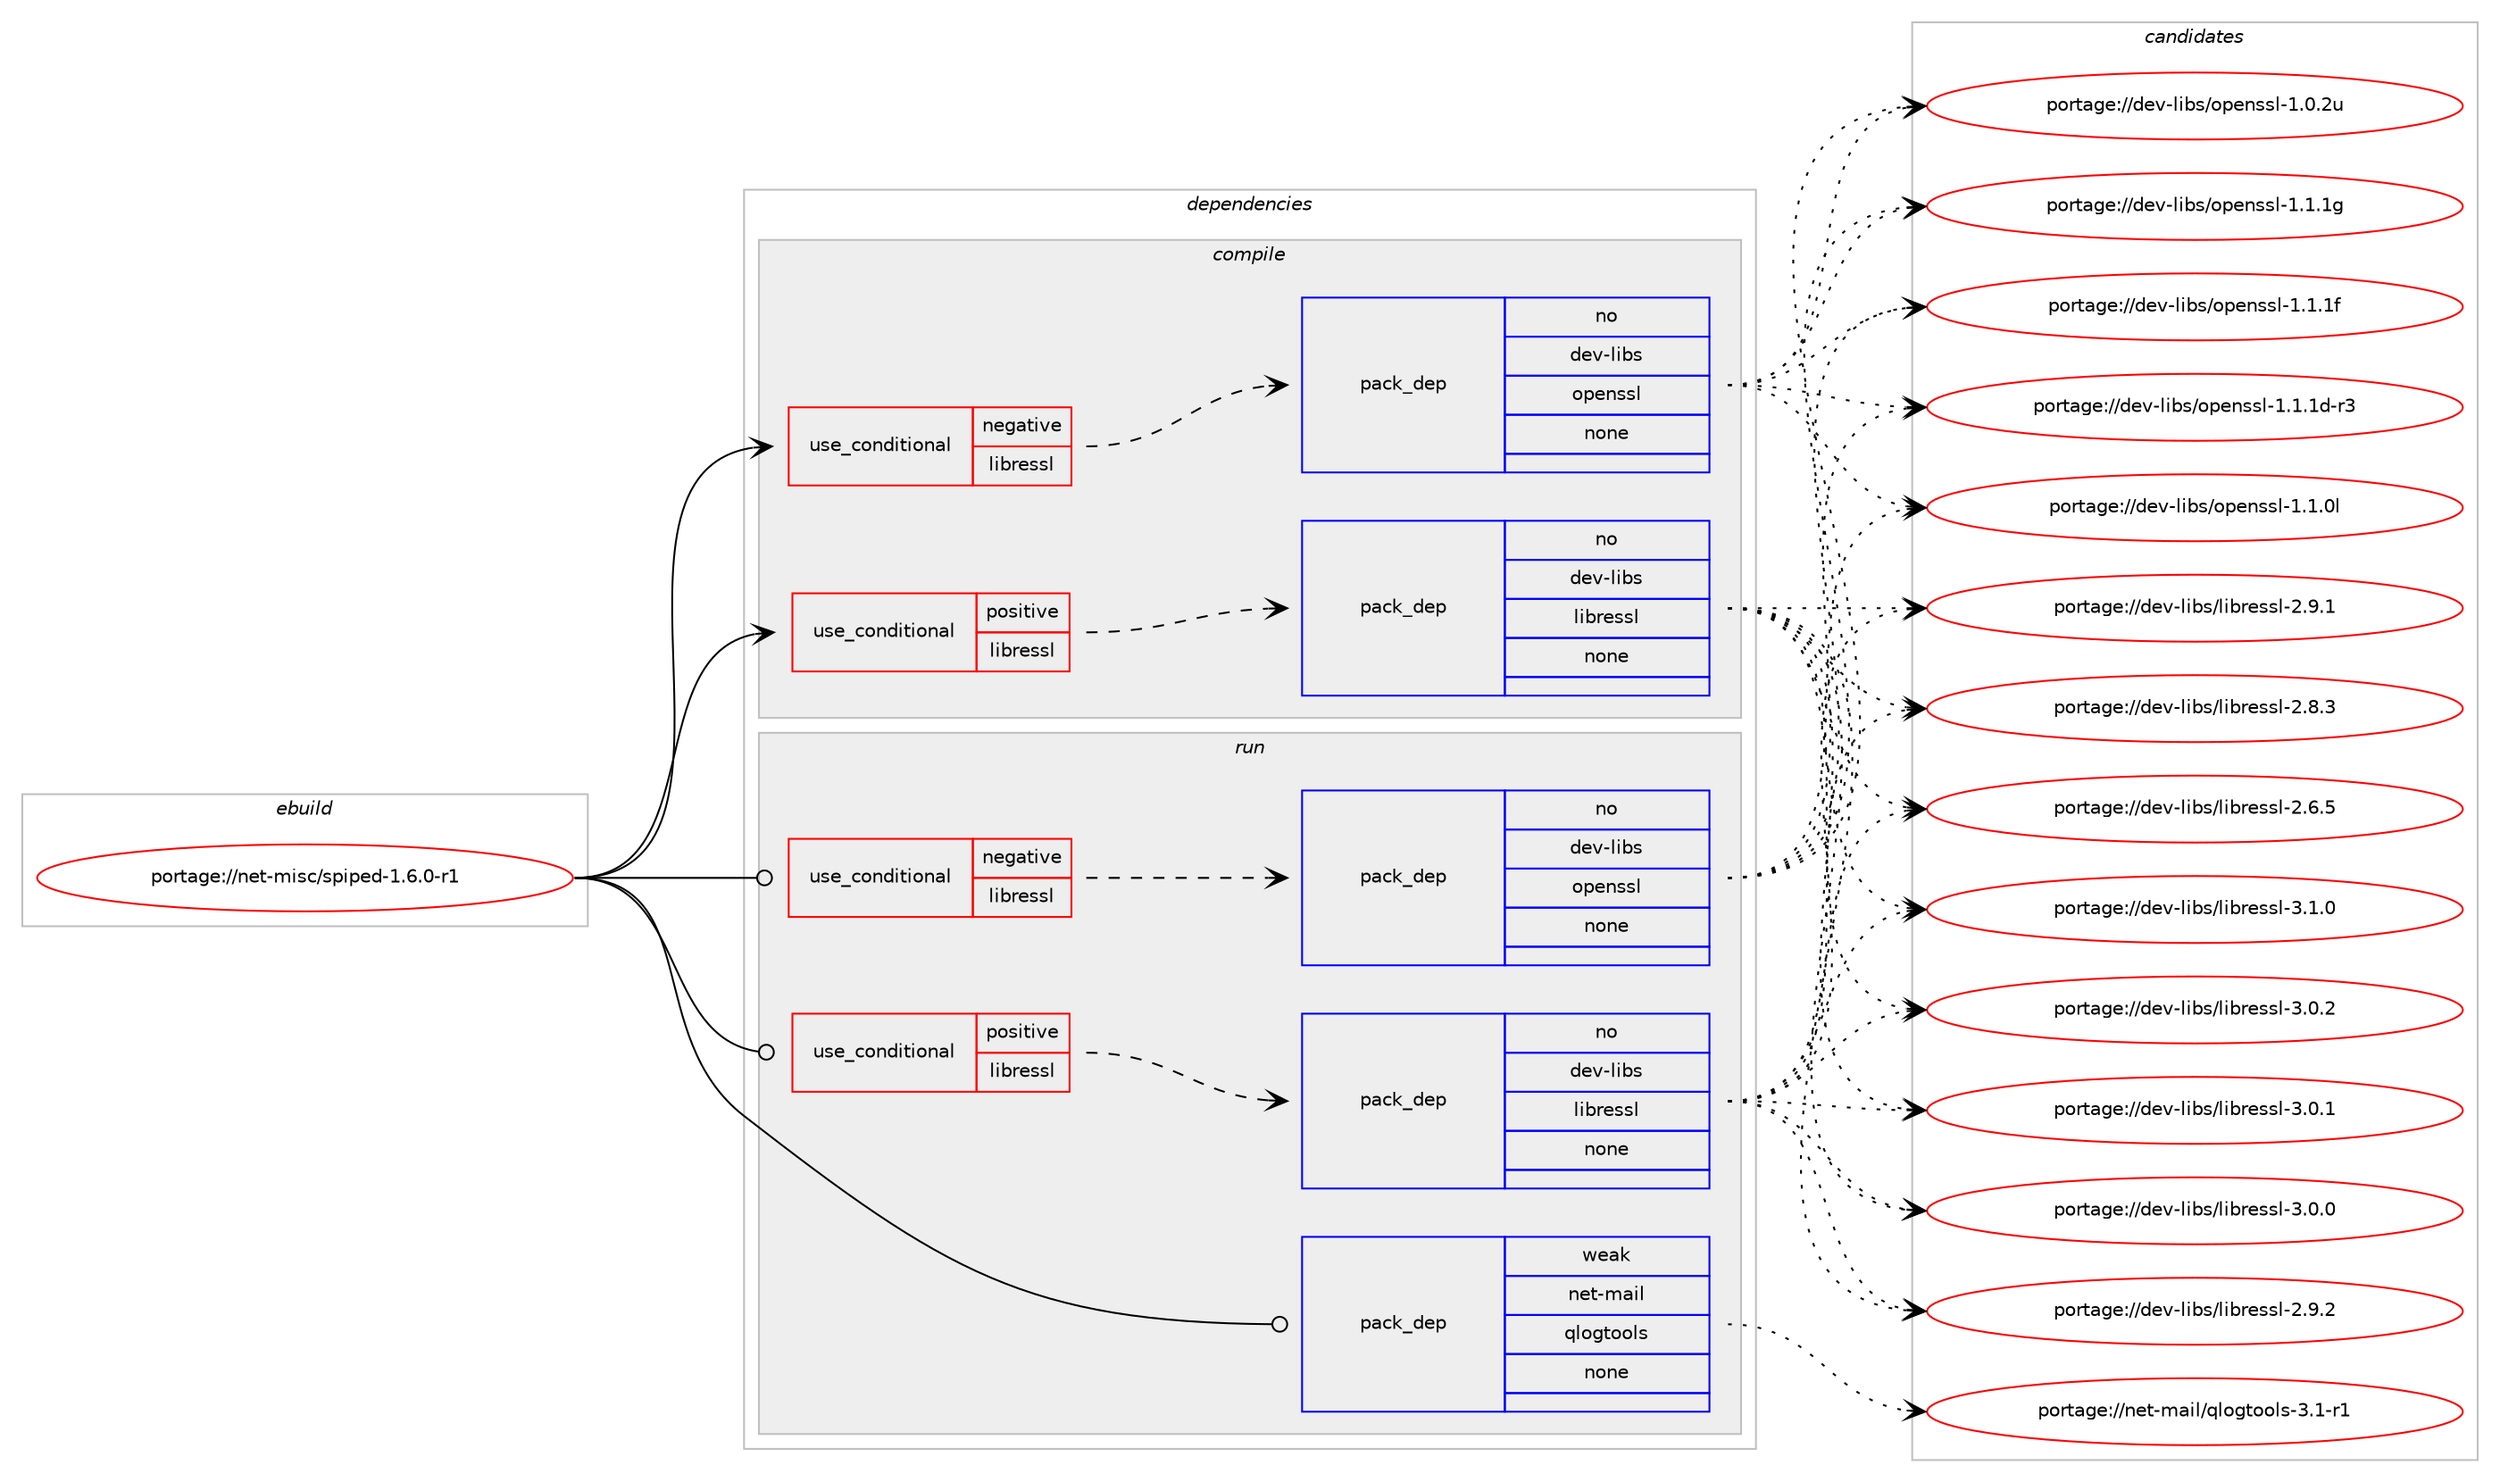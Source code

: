 digraph prolog {

# *************
# Graph options
# *************

newrank=true;
concentrate=true;
compound=true;
graph [rankdir=LR,fontname=Helvetica,fontsize=10,ranksep=1.5];#, ranksep=2.5, nodesep=0.2];
edge  [arrowhead=vee];
node  [fontname=Helvetica,fontsize=10];

# **********
# The ebuild
# **********

subgraph cluster_leftcol {
color=gray;
rank=same;
label=<<i>ebuild</i>>;
id [label="portage://net-misc/spiped-1.6.0-r1", color=red, width=4, href="../net-misc/spiped-1.6.0-r1.svg"];
}

# ****************
# The dependencies
# ****************

subgraph cluster_midcol {
color=gray;
label=<<i>dependencies</i>>;
subgraph cluster_compile {
fillcolor="#eeeeee";
style=filled;
label=<<i>compile</i>>;
subgraph cond1046 {
dependency7616 [label=<<TABLE BORDER="0" CELLBORDER="1" CELLSPACING="0" CELLPADDING="4"><TR><TD ROWSPAN="3" CELLPADDING="10">use_conditional</TD></TR><TR><TD>negative</TD></TR><TR><TD>libressl</TD></TR></TABLE>>, shape=none, color=red];
subgraph pack6477 {
dependency7617 [label=<<TABLE BORDER="0" CELLBORDER="1" CELLSPACING="0" CELLPADDING="4" WIDTH="220"><TR><TD ROWSPAN="6" CELLPADDING="30">pack_dep</TD></TR><TR><TD WIDTH="110">no</TD></TR><TR><TD>dev-libs</TD></TR><TR><TD>openssl</TD></TR><TR><TD>none</TD></TR><TR><TD></TD></TR></TABLE>>, shape=none, color=blue];
}
dependency7616:e -> dependency7617:w [weight=20,style="dashed",arrowhead="vee"];
}
id:e -> dependency7616:w [weight=20,style="solid",arrowhead="vee"];
subgraph cond1047 {
dependency7618 [label=<<TABLE BORDER="0" CELLBORDER="1" CELLSPACING="0" CELLPADDING="4"><TR><TD ROWSPAN="3" CELLPADDING="10">use_conditional</TD></TR><TR><TD>positive</TD></TR><TR><TD>libressl</TD></TR></TABLE>>, shape=none, color=red];
subgraph pack6478 {
dependency7619 [label=<<TABLE BORDER="0" CELLBORDER="1" CELLSPACING="0" CELLPADDING="4" WIDTH="220"><TR><TD ROWSPAN="6" CELLPADDING="30">pack_dep</TD></TR><TR><TD WIDTH="110">no</TD></TR><TR><TD>dev-libs</TD></TR><TR><TD>libressl</TD></TR><TR><TD>none</TD></TR><TR><TD></TD></TR></TABLE>>, shape=none, color=blue];
}
dependency7618:e -> dependency7619:w [weight=20,style="dashed",arrowhead="vee"];
}
id:e -> dependency7618:w [weight=20,style="solid",arrowhead="vee"];
}
subgraph cluster_compileandrun {
fillcolor="#eeeeee";
style=filled;
label=<<i>compile and run</i>>;
}
subgraph cluster_run {
fillcolor="#eeeeee";
style=filled;
label=<<i>run</i>>;
subgraph cond1048 {
dependency7620 [label=<<TABLE BORDER="0" CELLBORDER="1" CELLSPACING="0" CELLPADDING="4"><TR><TD ROWSPAN="3" CELLPADDING="10">use_conditional</TD></TR><TR><TD>negative</TD></TR><TR><TD>libressl</TD></TR></TABLE>>, shape=none, color=red];
subgraph pack6479 {
dependency7621 [label=<<TABLE BORDER="0" CELLBORDER="1" CELLSPACING="0" CELLPADDING="4" WIDTH="220"><TR><TD ROWSPAN="6" CELLPADDING="30">pack_dep</TD></TR><TR><TD WIDTH="110">no</TD></TR><TR><TD>dev-libs</TD></TR><TR><TD>openssl</TD></TR><TR><TD>none</TD></TR><TR><TD></TD></TR></TABLE>>, shape=none, color=blue];
}
dependency7620:e -> dependency7621:w [weight=20,style="dashed",arrowhead="vee"];
}
id:e -> dependency7620:w [weight=20,style="solid",arrowhead="odot"];
subgraph cond1049 {
dependency7622 [label=<<TABLE BORDER="0" CELLBORDER="1" CELLSPACING="0" CELLPADDING="4"><TR><TD ROWSPAN="3" CELLPADDING="10">use_conditional</TD></TR><TR><TD>positive</TD></TR><TR><TD>libressl</TD></TR></TABLE>>, shape=none, color=red];
subgraph pack6480 {
dependency7623 [label=<<TABLE BORDER="0" CELLBORDER="1" CELLSPACING="0" CELLPADDING="4" WIDTH="220"><TR><TD ROWSPAN="6" CELLPADDING="30">pack_dep</TD></TR><TR><TD WIDTH="110">no</TD></TR><TR><TD>dev-libs</TD></TR><TR><TD>libressl</TD></TR><TR><TD>none</TD></TR><TR><TD></TD></TR></TABLE>>, shape=none, color=blue];
}
dependency7622:e -> dependency7623:w [weight=20,style="dashed",arrowhead="vee"];
}
id:e -> dependency7622:w [weight=20,style="solid",arrowhead="odot"];
subgraph pack6481 {
dependency7624 [label=<<TABLE BORDER="0" CELLBORDER="1" CELLSPACING="0" CELLPADDING="4" WIDTH="220"><TR><TD ROWSPAN="6" CELLPADDING="30">pack_dep</TD></TR><TR><TD WIDTH="110">weak</TD></TR><TR><TD>net-mail</TD></TR><TR><TD>qlogtools</TD></TR><TR><TD>none</TD></TR><TR><TD></TD></TR></TABLE>>, shape=none, color=blue];
}
id:e -> dependency7624:w [weight=20,style="solid",arrowhead="odot"];
}
}

# **************
# The candidates
# **************

subgraph cluster_choices {
rank=same;
color=gray;
label=<<i>candidates</i>>;

subgraph choice6477 {
color=black;
nodesep=1;
choice100101118451081059811547111112101110115115108454946494649103 [label="portage://dev-libs/openssl-1.1.1g", color=red, width=4,href="../dev-libs/openssl-1.1.1g.svg"];
choice100101118451081059811547111112101110115115108454946494649102 [label="portage://dev-libs/openssl-1.1.1f", color=red, width=4,href="../dev-libs/openssl-1.1.1f.svg"];
choice1001011184510810598115471111121011101151151084549464946491004511451 [label="portage://dev-libs/openssl-1.1.1d-r3", color=red, width=4,href="../dev-libs/openssl-1.1.1d-r3.svg"];
choice100101118451081059811547111112101110115115108454946494648108 [label="portage://dev-libs/openssl-1.1.0l", color=red, width=4,href="../dev-libs/openssl-1.1.0l.svg"];
choice100101118451081059811547111112101110115115108454946484650117 [label="portage://dev-libs/openssl-1.0.2u", color=red, width=4,href="../dev-libs/openssl-1.0.2u.svg"];
dependency7617:e -> choice100101118451081059811547111112101110115115108454946494649103:w [style=dotted,weight="100"];
dependency7617:e -> choice100101118451081059811547111112101110115115108454946494649102:w [style=dotted,weight="100"];
dependency7617:e -> choice1001011184510810598115471111121011101151151084549464946491004511451:w [style=dotted,weight="100"];
dependency7617:e -> choice100101118451081059811547111112101110115115108454946494648108:w [style=dotted,weight="100"];
dependency7617:e -> choice100101118451081059811547111112101110115115108454946484650117:w [style=dotted,weight="100"];
}
subgraph choice6478 {
color=black;
nodesep=1;
choice10010111845108105981154710810598114101115115108455146494648 [label="portage://dev-libs/libressl-3.1.0", color=red, width=4,href="../dev-libs/libressl-3.1.0.svg"];
choice10010111845108105981154710810598114101115115108455146484650 [label="portage://dev-libs/libressl-3.0.2", color=red, width=4,href="../dev-libs/libressl-3.0.2.svg"];
choice10010111845108105981154710810598114101115115108455146484649 [label="portage://dev-libs/libressl-3.0.1", color=red, width=4,href="../dev-libs/libressl-3.0.1.svg"];
choice10010111845108105981154710810598114101115115108455146484648 [label="portage://dev-libs/libressl-3.0.0", color=red, width=4,href="../dev-libs/libressl-3.0.0.svg"];
choice10010111845108105981154710810598114101115115108455046574650 [label="portage://dev-libs/libressl-2.9.2", color=red, width=4,href="../dev-libs/libressl-2.9.2.svg"];
choice10010111845108105981154710810598114101115115108455046574649 [label="portage://dev-libs/libressl-2.9.1", color=red, width=4,href="../dev-libs/libressl-2.9.1.svg"];
choice10010111845108105981154710810598114101115115108455046564651 [label="portage://dev-libs/libressl-2.8.3", color=red, width=4,href="../dev-libs/libressl-2.8.3.svg"];
choice10010111845108105981154710810598114101115115108455046544653 [label="portage://dev-libs/libressl-2.6.5", color=red, width=4,href="../dev-libs/libressl-2.6.5.svg"];
dependency7619:e -> choice10010111845108105981154710810598114101115115108455146494648:w [style=dotted,weight="100"];
dependency7619:e -> choice10010111845108105981154710810598114101115115108455146484650:w [style=dotted,weight="100"];
dependency7619:e -> choice10010111845108105981154710810598114101115115108455146484649:w [style=dotted,weight="100"];
dependency7619:e -> choice10010111845108105981154710810598114101115115108455146484648:w [style=dotted,weight="100"];
dependency7619:e -> choice10010111845108105981154710810598114101115115108455046574650:w [style=dotted,weight="100"];
dependency7619:e -> choice10010111845108105981154710810598114101115115108455046574649:w [style=dotted,weight="100"];
dependency7619:e -> choice10010111845108105981154710810598114101115115108455046564651:w [style=dotted,weight="100"];
dependency7619:e -> choice10010111845108105981154710810598114101115115108455046544653:w [style=dotted,weight="100"];
}
subgraph choice6479 {
color=black;
nodesep=1;
choice100101118451081059811547111112101110115115108454946494649103 [label="portage://dev-libs/openssl-1.1.1g", color=red, width=4,href="../dev-libs/openssl-1.1.1g.svg"];
choice100101118451081059811547111112101110115115108454946494649102 [label="portage://dev-libs/openssl-1.1.1f", color=red, width=4,href="../dev-libs/openssl-1.1.1f.svg"];
choice1001011184510810598115471111121011101151151084549464946491004511451 [label="portage://dev-libs/openssl-1.1.1d-r3", color=red, width=4,href="../dev-libs/openssl-1.1.1d-r3.svg"];
choice100101118451081059811547111112101110115115108454946494648108 [label="portage://dev-libs/openssl-1.1.0l", color=red, width=4,href="../dev-libs/openssl-1.1.0l.svg"];
choice100101118451081059811547111112101110115115108454946484650117 [label="portage://dev-libs/openssl-1.0.2u", color=red, width=4,href="../dev-libs/openssl-1.0.2u.svg"];
dependency7621:e -> choice100101118451081059811547111112101110115115108454946494649103:w [style=dotted,weight="100"];
dependency7621:e -> choice100101118451081059811547111112101110115115108454946494649102:w [style=dotted,weight="100"];
dependency7621:e -> choice1001011184510810598115471111121011101151151084549464946491004511451:w [style=dotted,weight="100"];
dependency7621:e -> choice100101118451081059811547111112101110115115108454946494648108:w [style=dotted,weight="100"];
dependency7621:e -> choice100101118451081059811547111112101110115115108454946484650117:w [style=dotted,weight="100"];
}
subgraph choice6480 {
color=black;
nodesep=1;
choice10010111845108105981154710810598114101115115108455146494648 [label="portage://dev-libs/libressl-3.1.0", color=red, width=4,href="../dev-libs/libressl-3.1.0.svg"];
choice10010111845108105981154710810598114101115115108455146484650 [label="portage://dev-libs/libressl-3.0.2", color=red, width=4,href="../dev-libs/libressl-3.0.2.svg"];
choice10010111845108105981154710810598114101115115108455146484649 [label="portage://dev-libs/libressl-3.0.1", color=red, width=4,href="../dev-libs/libressl-3.0.1.svg"];
choice10010111845108105981154710810598114101115115108455146484648 [label="portage://dev-libs/libressl-3.0.0", color=red, width=4,href="../dev-libs/libressl-3.0.0.svg"];
choice10010111845108105981154710810598114101115115108455046574650 [label="portage://dev-libs/libressl-2.9.2", color=red, width=4,href="../dev-libs/libressl-2.9.2.svg"];
choice10010111845108105981154710810598114101115115108455046574649 [label="portage://dev-libs/libressl-2.9.1", color=red, width=4,href="../dev-libs/libressl-2.9.1.svg"];
choice10010111845108105981154710810598114101115115108455046564651 [label="portage://dev-libs/libressl-2.8.3", color=red, width=4,href="../dev-libs/libressl-2.8.3.svg"];
choice10010111845108105981154710810598114101115115108455046544653 [label="portage://dev-libs/libressl-2.6.5", color=red, width=4,href="../dev-libs/libressl-2.6.5.svg"];
dependency7623:e -> choice10010111845108105981154710810598114101115115108455146494648:w [style=dotted,weight="100"];
dependency7623:e -> choice10010111845108105981154710810598114101115115108455146484650:w [style=dotted,weight="100"];
dependency7623:e -> choice10010111845108105981154710810598114101115115108455146484649:w [style=dotted,weight="100"];
dependency7623:e -> choice10010111845108105981154710810598114101115115108455146484648:w [style=dotted,weight="100"];
dependency7623:e -> choice10010111845108105981154710810598114101115115108455046574650:w [style=dotted,weight="100"];
dependency7623:e -> choice10010111845108105981154710810598114101115115108455046574649:w [style=dotted,weight="100"];
dependency7623:e -> choice10010111845108105981154710810598114101115115108455046564651:w [style=dotted,weight="100"];
dependency7623:e -> choice10010111845108105981154710810598114101115115108455046544653:w [style=dotted,weight="100"];
}
subgraph choice6481 {
color=black;
nodesep=1;
choice110101116451099710510847113108111103116111111108115455146494511449 [label="portage://net-mail/qlogtools-3.1-r1", color=red, width=4,href="../net-mail/qlogtools-3.1-r1.svg"];
dependency7624:e -> choice110101116451099710510847113108111103116111111108115455146494511449:w [style=dotted,weight="100"];
}
}

}
